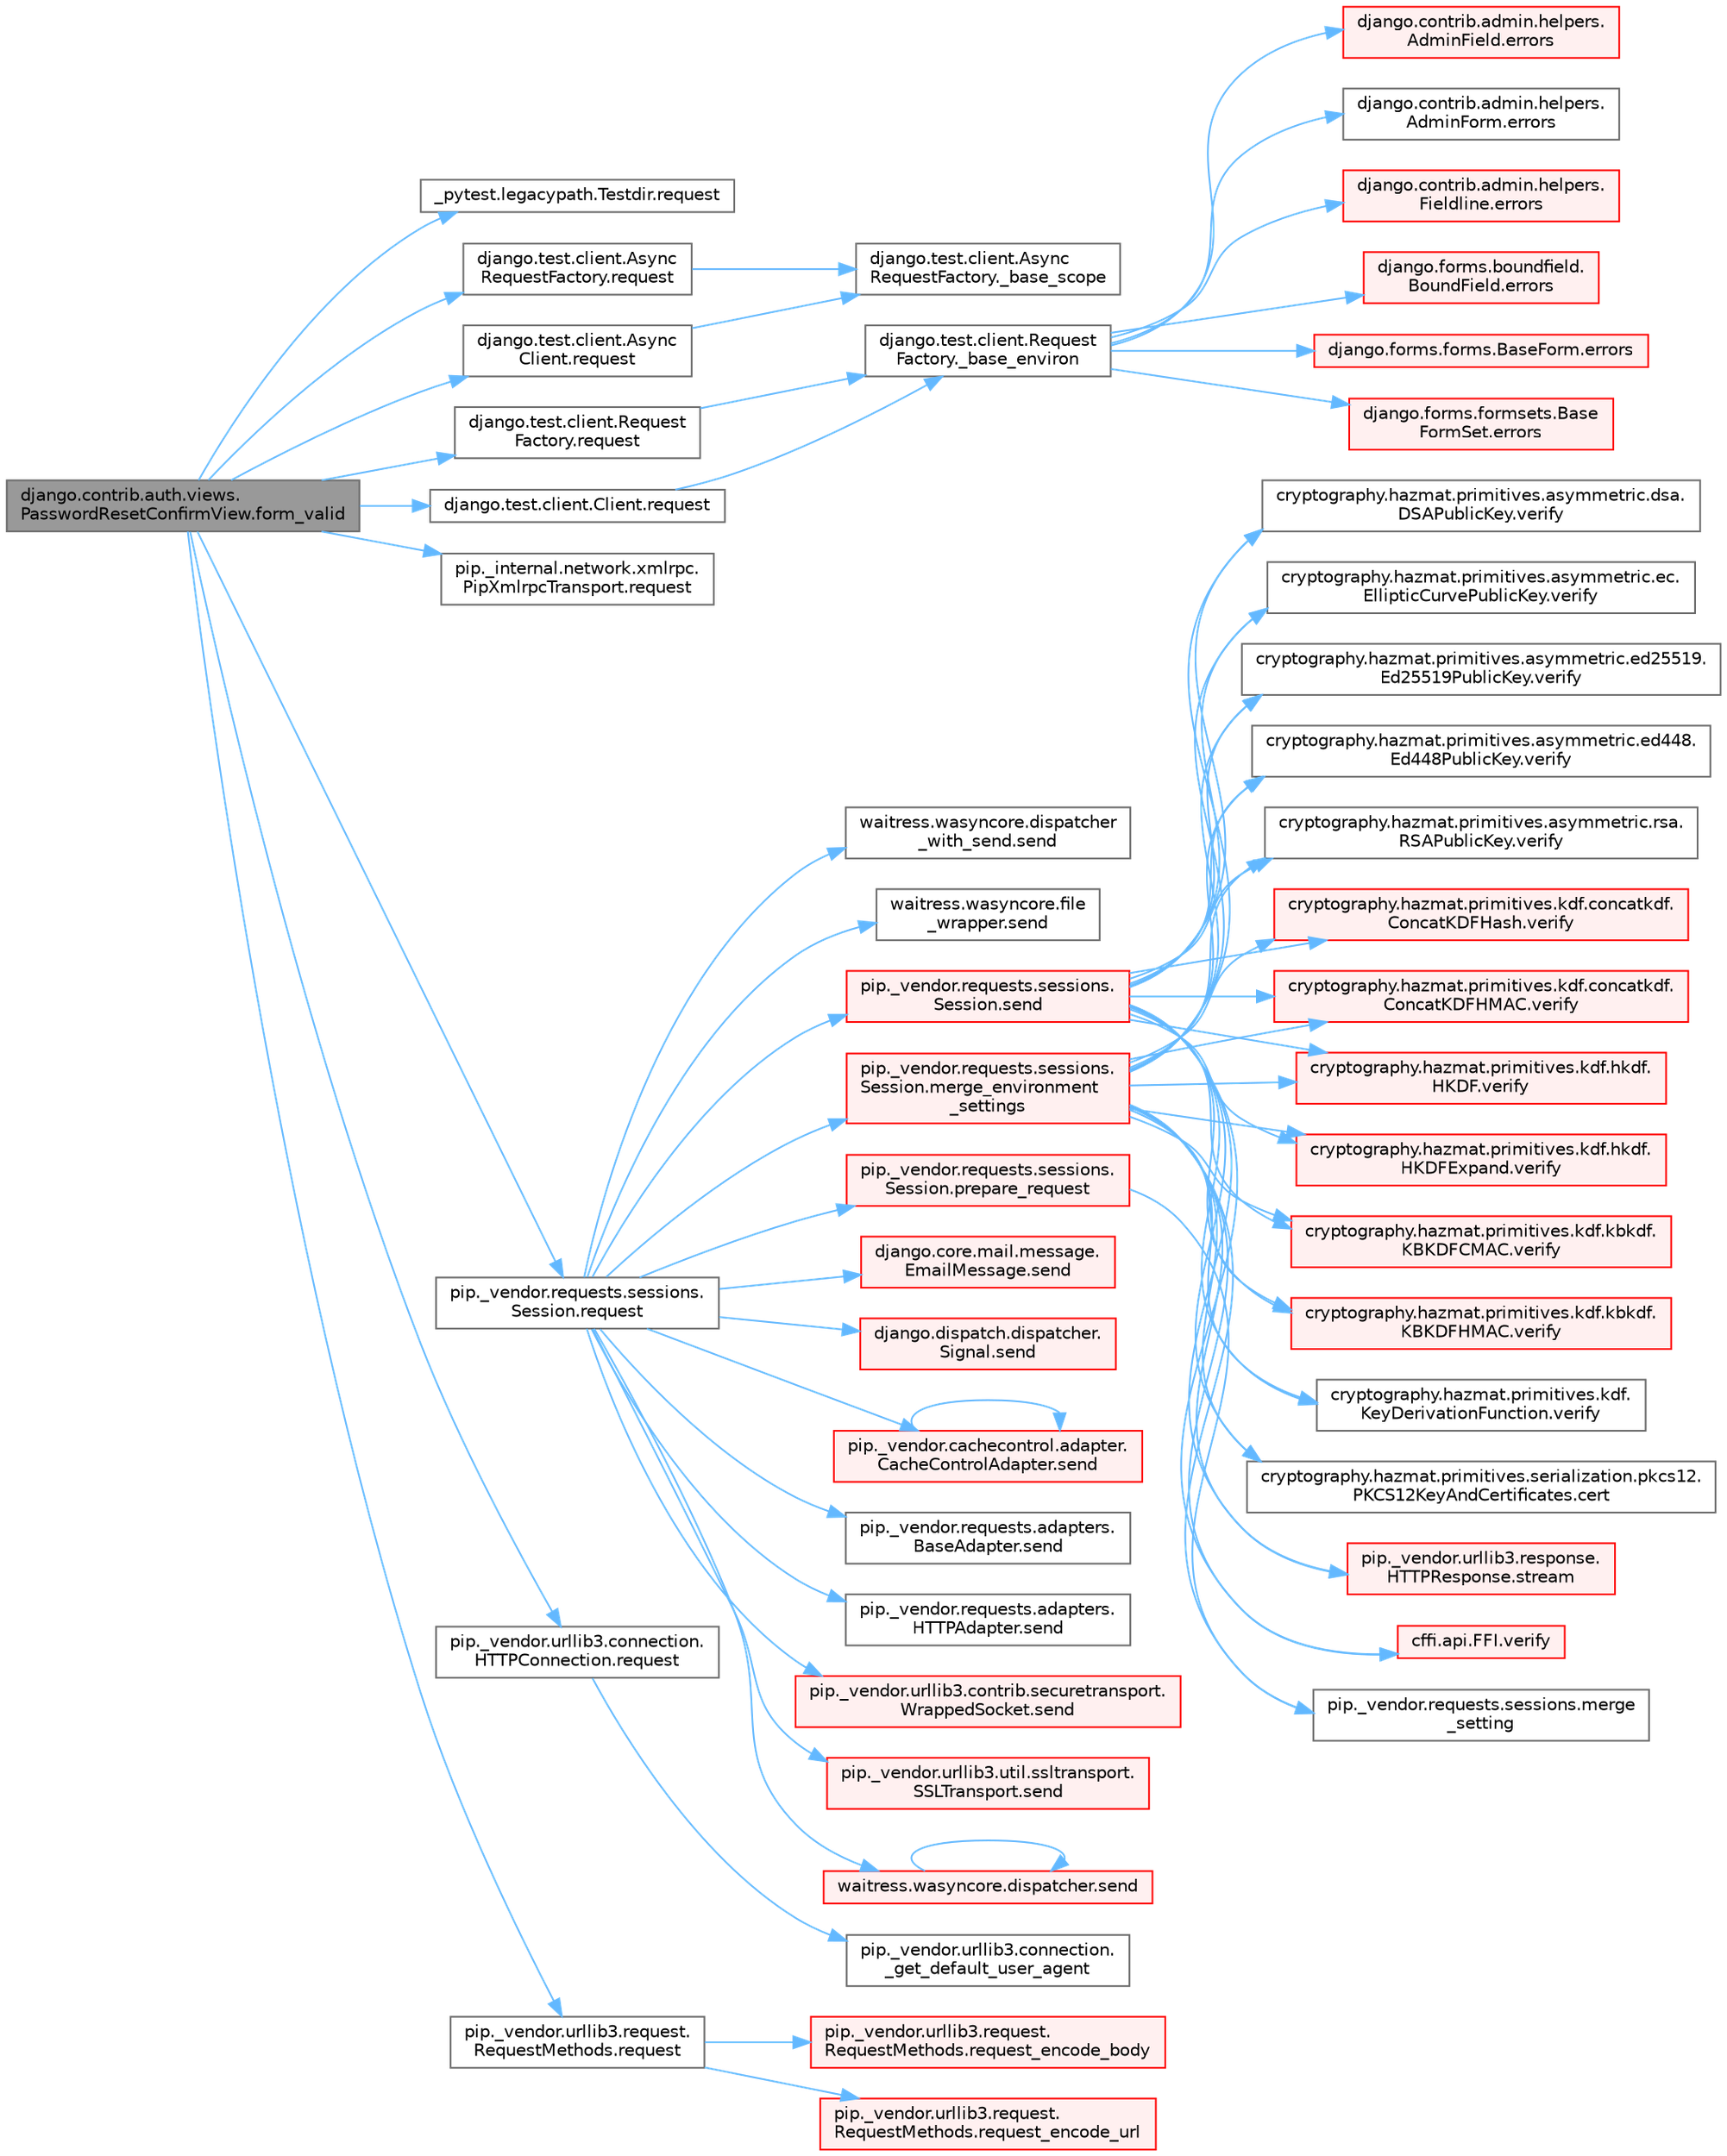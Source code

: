 digraph "django.contrib.auth.views.PasswordResetConfirmView.form_valid"
{
 // LATEX_PDF_SIZE
  bgcolor="transparent";
  edge [fontname=Helvetica,fontsize=10,labelfontname=Helvetica,labelfontsize=10];
  node [fontname=Helvetica,fontsize=10,shape=box,height=0.2,width=0.4];
  rankdir="LR";
  Node1 [id="Node000001",label="django.contrib.auth.views.\lPasswordResetConfirmView.form_valid",height=0.2,width=0.4,color="gray40", fillcolor="grey60", style="filled", fontcolor="black",tooltip=" "];
  Node1 -> Node2 [id="edge1_Node000001_Node000002",color="steelblue1",style="solid",tooltip=" "];
  Node2 [id="Node000002",label="_pytest.legacypath.Testdir.request",height=0.2,width=0.4,color="grey40", fillcolor="white", style="filled",URL="$class__pytest_1_1legacypath_1_1_testdir.html#a0e10c900efcd764da85254119e4d64c4",tooltip=" "];
  Node1 -> Node3 [id="edge2_Node000001_Node000003",color="steelblue1",style="solid",tooltip=" "];
  Node3 [id="Node000003",label="django.test.client.Async\lClient.request",height=0.2,width=0.4,color="grey40", fillcolor="white", style="filled",URL="$classdjango_1_1test_1_1client_1_1_async_client.html#a891cc2f6b81dcf3583bbbde8d21a713a",tooltip=" "];
  Node3 -> Node4 [id="edge3_Node000003_Node000004",color="steelblue1",style="solid",tooltip=" "];
  Node4 [id="Node000004",label="django.test.client.Async\lRequestFactory._base_scope",height=0.2,width=0.4,color="grey40", fillcolor="white", style="filled",URL="$classdjango_1_1test_1_1client_1_1_async_request_factory.html#a0e43cc21668d0a42c46524d5116d8654",tooltip=" "];
  Node1 -> Node5 [id="edge4_Node000001_Node000005",color="steelblue1",style="solid",tooltip=" "];
  Node5 [id="Node000005",label="django.test.client.Async\lRequestFactory.request",height=0.2,width=0.4,color="grey40", fillcolor="white", style="filled",URL="$classdjango_1_1test_1_1client_1_1_async_request_factory.html#aab026845547a4c2d9203b8710b90f6cd",tooltip=" "];
  Node5 -> Node4 [id="edge5_Node000005_Node000004",color="steelblue1",style="solid",tooltip=" "];
  Node1 -> Node6 [id="edge6_Node000001_Node000006",color="steelblue1",style="solid",tooltip=" "];
  Node6 [id="Node000006",label="django.test.client.Client.request",height=0.2,width=0.4,color="grey40", fillcolor="white", style="filled",URL="$classdjango_1_1test_1_1client_1_1_client.html#a2f51c5251142ab6503937051936e33fa",tooltip=" "];
  Node6 -> Node7 [id="edge7_Node000006_Node000007",color="steelblue1",style="solid",tooltip=" "];
  Node7 [id="Node000007",label="django.test.client.Request\lFactory._base_environ",height=0.2,width=0.4,color="grey40", fillcolor="white", style="filled",URL="$classdjango_1_1test_1_1client_1_1_request_factory.html#ab650654b992f4e9fc9e30bd0442973c1",tooltip=" "];
  Node7 -> Node8 [id="edge8_Node000007_Node000008",color="steelblue1",style="solid",tooltip=" "];
  Node8 [id="Node000008",label="django.contrib.admin.helpers.\lAdminField.errors",height=0.2,width=0.4,color="red", fillcolor="#FFF0F0", style="filled",URL="$classdjango_1_1contrib_1_1admin_1_1helpers_1_1_admin_field.html#a2ed7041739e06b7ebeb076401379c675",tooltip=" "];
  Node7 -> Node1820 [id="edge9_Node000007_Node001820",color="steelblue1",style="solid",tooltip=" "];
  Node1820 [id="Node001820",label="django.contrib.admin.helpers.\lAdminForm.errors",height=0.2,width=0.4,color="grey40", fillcolor="white", style="filled",URL="$classdjango_1_1contrib_1_1admin_1_1helpers_1_1_admin_form.html#a3ccc9540a232de721c24f95c26a2b34a",tooltip=" "];
  Node7 -> Node1821 [id="edge10_Node000007_Node001821",color="steelblue1",style="solid",tooltip=" "];
  Node1821 [id="Node001821",label="django.contrib.admin.helpers.\lFieldline.errors",height=0.2,width=0.4,color="red", fillcolor="#FFF0F0", style="filled",URL="$classdjango_1_1contrib_1_1admin_1_1helpers_1_1_fieldline.html#ac0094313ce4b91212414f914a381499d",tooltip=" "];
  Node7 -> Node1822 [id="edge11_Node000007_Node001822",color="steelblue1",style="solid",tooltip=" "];
  Node1822 [id="Node001822",label="django.forms.boundfield.\lBoundField.errors",height=0.2,width=0.4,color="red", fillcolor="#FFF0F0", style="filled",URL="$classdjango_1_1forms_1_1boundfield_1_1_bound_field.html#a47569da22ccdcdd1bb15a2506a0a5f6e",tooltip=" "];
  Node7 -> Node1823 [id="edge12_Node000007_Node001823",color="steelblue1",style="solid",tooltip=" "];
  Node1823 [id="Node001823",label="django.forms.forms.BaseForm.errors",height=0.2,width=0.4,color="red", fillcolor="#FFF0F0", style="filled",URL="$classdjango_1_1forms_1_1forms_1_1_base_form.html#aca47cb75eb6c321d1c429b33eca94d49",tooltip=" "];
  Node7 -> Node1908 [id="edge13_Node000007_Node001908",color="steelblue1",style="solid",tooltip=" "];
  Node1908 [id="Node001908",label="django.forms.formsets.Base\lFormSet.errors",height=0.2,width=0.4,color="red", fillcolor="#FFF0F0", style="filled",URL="$classdjango_1_1forms_1_1formsets_1_1_base_form_set.html#a9e249e2240c3ae2775249e3d3da42020",tooltip=" "];
  Node1 -> Node469 [id="edge14_Node000001_Node000469",color="steelblue1",style="solid",tooltip=" "];
  Node469 [id="Node000469",label="django.test.client.Request\lFactory.request",height=0.2,width=0.4,color="grey40", fillcolor="white", style="filled",URL="$classdjango_1_1test_1_1client_1_1_request_factory.html#adae411ab0df6839c5364b647e4dc63ad",tooltip=" "];
  Node469 -> Node7 [id="edge15_Node000469_Node000007",color="steelblue1",style="solid",tooltip=" "];
  Node1 -> Node470 [id="edge16_Node000001_Node000470",color="steelblue1",style="solid",tooltip=" "];
  Node470 [id="Node000470",label="pip._internal.network.xmlrpc.\lPipXmlrpcTransport.request",height=0.2,width=0.4,color="grey40", fillcolor="white", style="filled",URL="$classpip_1_1__internal_1_1network_1_1xmlrpc_1_1_pip_xmlrpc_transport.html#a91d1ed180fbf8bcc25f6747a72614c5f",tooltip=" "];
  Node1 -> Node471 [id="edge17_Node000001_Node000471",color="steelblue1",style="solid",tooltip=" "];
  Node471 [id="Node000471",label="pip._vendor.requests.sessions.\lSession.request",height=0.2,width=0.4,color="grey40", fillcolor="white", style="filled",URL="$classpip_1_1__vendor_1_1requests_1_1sessions_1_1_session.html#a3dddfa16e93faa1a1a553936d913482b",tooltip=" "];
  Node471 -> Node472 [id="edge18_Node000471_Node000472",color="steelblue1",style="solid",tooltip=" "];
  Node472 [id="Node000472",label="pip._vendor.requests.sessions.\lSession.merge_environment\l_settings",height=0.2,width=0.4,color="red", fillcolor="#FFF0F0", style="filled",URL="$classpip_1_1__vendor_1_1requests_1_1sessions_1_1_session.html#a1bbc07ae0fd8434a0ae651e3eb482be0",tooltip=" "];
  Node472 -> Node473 [id="edge19_Node000472_Node000473",color="steelblue1",style="solid",tooltip=" "];
  Node473 [id="Node000473",label="cryptography.hazmat.primitives.serialization.pkcs12.\lPKCS12KeyAndCertificates.cert",height=0.2,width=0.4,color="grey40", fillcolor="white", style="filled",URL="$classcryptography_1_1hazmat_1_1primitives_1_1serialization_1_1pkcs12_1_1_p_k_c_s12_key_and_certificates.html#a7a1d98fee8ed8175805ab085c9ecb5e0",tooltip=" "];
  Node472 -> Node474 [id="edge20_Node000472_Node000474",color="steelblue1",style="solid",tooltip=" "];
  Node474 [id="Node000474",label="pip._vendor.requests.sessions.merge\l_setting",height=0.2,width=0.4,color="grey40", fillcolor="white", style="filled",URL="$namespacepip_1_1__vendor_1_1requests_1_1sessions.html#a2ff5e46d93c274334e41f4544e9eda84",tooltip=" "];
  Node472 -> Node202 [id="edge21_Node000472_Node000202",color="steelblue1",style="solid",tooltip=" "];
  Node202 [id="Node000202",label="pip._vendor.urllib3.response.\lHTTPResponse.stream",height=0.2,width=0.4,color="red", fillcolor="#FFF0F0", style="filled",URL="$classpip_1_1__vendor_1_1urllib3_1_1response_1_1_h_t_t_p_response.html#a8d802b25f09dd341838a1d631ffc4f62",tooltip=" "];
  Node472 -> Node475 [id="edge22_Node000472_Node000475",color="steelblue1",style="solid",tooltip=" "];
  Node475 [id="Node000475",label="cffi.api.FFI.verify",height=0.2,width=0.4,color="red", fillcolor="#FFF0F0", style="filled",URL="$classcffi_1_1api_1_1_f_f_i.html#ac05cd4cf779cb85543c4cd5fa8a6d333",tooltip=" "];
  Node472 -> Node477 [id="edge23_Node000472_Node000477",color="steelblue1",style="solid",tooltip=" "];
  Node477 [id="Node000477",label="cryptography.hazmat.primitives.asymmetric.dsa.\lDSAPublicKey.verify",height=0.2,width=0.4,color="grey40", fillcolor="white", style="filled",URL="$classcryptography_1_1hazmat_1_1primitives_1_1asymmetric_1_1dsa_1_1_d_s_a_public_key.html#ad0552a7e074dda3d2486b6e918cfc9d8",tooltip=" "];
  Node472 -> Node478 [id="edge24_Node000472_Node000478",color="steelblue1",style="solid",tooltip=" "];
  Node478 [id="Node000478",label="cryptography.hazmat.primitives.asymmetric.ec.\lEllipticCurvePublicKey.verify",height=0.2,width=0.4,color="grey40", fillcolor="white", style="filled",URL="$classcryptography_1_1hazmat_1_1primitives_1_1asymmetric_1_1ec_1_1_elliptic_curve_public_key.html#a7f75c00034242b7ae917b567db16bf60",tooltip=" "];
  Node472 -> Node479 [id="edge25_Node000472_Node000479",color="steelblue1",style="solid",tooltip=" "];
  Node479 [id="Node000479",label="cryptography.hazmat.primitives.asymmetric.ed25519.\lEd25519PublicKey.verify",height=0.2,width=0.4,color="grey40", fillcolor="white", style="filled",URL="$classcryptography_1_1hazmat_1_1primitives_1_1asymmetric_1_1ed25519_1_1_ed25519_public_key.html#a23d01b9908cadb1f6765bd6792371c80",tooltip=" "];
  Node472 -> Node480 [id="edge26_Node000472_Node000480",color="steelblue1",style="solid",tooltip=" "];
  Node480 [id="Node000480",label="cryptography.hazmat.primitives.asymmetric.ed448.\lEd448PublicKey.verify",height=0.2,width=0.4,color="grey40", fillcolor="white", style="filled",URL="$classcryptography_1_1hazmat_1_1primitives_1_1asymmetric_1_1ed448_1_1_ed448_public_key.html#a34d2a2d64f969ef56c2cb67994bacf86",tooltip=" "];
  Node472 -> Node481 [id="edge27_Node000472_Node000481",color="steelblue1",style="solid",tooltip=" "];
  Node481 [id="Node000481",label="cryptography.hazmat.primitives.asymmetric.rsa.\lRSAPublicKey.verify",height=0.2,width=0.4,color="grey40", fillcolor="white", style="filled",URL="$classcryptography_1_1hazmat_1_1primitives_1_1asymmetric_1_1rsa_1_1_r_s_a_public_key.html#a8c3715fa7e1b4a8bfd89482e40f1fe53",tooltip=" "];
  Node472 -> Node482 [id="edge28_Node000472_Node000482",color="steelblue1",style="solid",tooltip=" "];
  Node482 [id="Node000482",label="cryptography.hazmat.primitives.kdf.concatkdf.\lConcatKDFHash.verify",height=0.2,width=0.4,color="red", fillcolor="#FFF0F0", style="filled",URL="$classcryptography_1_1hazmat_1_1primitives_1_1kdf_1_1concatkdf_1_1_concat_k_d_f_hash.html#a872e664133e0cc33672c6fa5929f0bf8",tooltip=" "];
  Node472 -> Node507 [id="edge29_Node000472_Node000507",color="steelblue1",style="solid",tooltip=" "];
  Node507 [id="Node000507",label="cryptography.hazmat.primitives.kdf.concatkdf.\lConcatKDFHMAC.verify",height=0.2,width=0.4,color="red", fillcolor="#FFF0F0", style="filled",URL="$classcryptography_1_1hazmat_1_1primitives_1_1kdf_1_1concatkdf_1_1_concat_k_d_f_h_m_a_c.html#aa6a81903e1b96874301933bc996c78bd",tooltip=" "];
  Node472 -> Node508 [id="edge30_Node000472_Node000508",color="steelblue1",style="solid",tooltip=" "];
  Node508 [id="Node000508",label="cryptography.hazmat.primitives.kdf.hkdf.\lHKDF.verify",height=0.2,width=0.4,color="red", fillcolor="#FFF0F0", style="filled",URL="$classcryptography_1_1hazmat_1_1primitives_1_1kdf_1_1hkdf_1_1_h_k_d_f.html#a7ac8bf663d79e3c30b68d44331902304",tooltip=" "];
  Node472 -> Node509 [id="edge31_Node000472_Node000509",color="steelblue1",style="solid",tooltip=" "];
  Node509 [id="Node000509",label="cryptography.hazmat.primitives.kdf.hkdf.\lHKDFExpand.verify",height=0.2,width=0.4,color="red", fillcolor="#FFF0F0", style="filled",URL="$classcryptography_1_1hazmat_1_1primitives_1_1kdf_1_1hkdf_1_1_h_k_d_f_expand.html#a74f916e6649372a432769965a7e01fea",tooltip=" "];
  Node472 -> Node510 [id="edge32_Node000472_Node000510",color="steelblue1",style="solid",tooltip=" "];
  Node510 [id="Node000510",label="cryptography.hazmat.primitives.kdf.kbkdf.\lKBKDFCMAC.verify",height=0.2,width=0.4,color="red", fillcolor="#FFF0F0", style="filled",URL="$classcryptography_1_1hazmat_1_1primitives_1_1kdf_1_1kbkdf_1_1_k_b_k_d_f_c_m_a_c.html#ab97e9dff30b4fe2752f1457c582fb0e3",tooltip=" "];
  Node472 -> Node511 [id="edge33_Node000472_Node000511",color="steelblue1",style="solid",tooltip=" "];
  Node511 [id="Node000511",label="cryptography.hazmat.primitives.kdf.kbkdf.\lKBKDFHMAC.verify",height=0.2,width=0.4,color="red", fillcolor="#FFF0F0", style="filled",URL="$classcryptography_1_1hazmat_1_1primitives_1_1kdf_1_1kbkdf_1_1_k_b_k_d_f_h_m_a_c.html#a34c59907c93650471d5ef56197cc0522",tooltip=" "];
  Node472 -> Node512 [id="edge34_Node000472_Node000512",color="steelblue1",style="solid",tooltip=" "];
  Node512 [id="Node000512",label="cryptography.hazmat.primitives.kdf.\lKeyDerivationFunction.verify",height=0.2,width=0.4,color="grey40", fillcolor="white", style="filled",URL="$classcryptography_1_1hazmat_1_1primitives_1_1kdf_1_1_key_derivation_function.html#a912c825e0afe5192c266fa35e5a75095",tooltip=" "];
  Node471 -> Node4449 [id="edge35_Node000471_Node004449",color="steelblue1",style="solid",tooltip=" "];
  Node4449 [id="Node004449",label="pip._vendor.requests.sessions.\lSession.prepare_request",height=0.2,width=0.4,color="red", fillcolor="#FFF0F0", style="filled",URL="$classpip_1_1__vendor_1_1requests_1_1sessions_1_1_session.html#a486c476ce9c610313da438d9fbd53f7b",tooltip=" "];
  Node4449 -> Node474 [id="edge36_Node004449_Node000474",color="steelblue1",style="solid",tooltip=" "];
  Node471 -> Node4325 [id="edge37_Node000471_Node004325",color="steelblue1",style="solid",tooltip=" "];
  Node4325 [id="Node004325",label="django.core.mail.message.\lEmailMessage.send",height=0.2,width=0.4,color="red", fillcolor="#FFF0F0", style="filled",URL="$classdjango_1_1core_1_1mail_1_1message_1_1_email_message.html#a18fd6d168e6aa27742a4057b4ab9b439",tooltip=" "];
  Node471 -> Node4329 [id="edge38_Node000471_Node004329",color="steelblue1",style="solid",tooltip=" "];
  Node4329 [id="Node004329",label="django.dispatch.dispatcher.\lSignal.send",height=0.2,width=0.4,color="red", fillcolor="#FFF0F0", style="filled",URL="$classdjango_1_1dispatch_1_1dispatcher_1_1_signal.html#a065269c5c5f8d45e7b902dda3245bdbb",tooltip=" "];
  Node471 -> Node4332 [id="edge39_Node000471_Node004332",color="steelblue1",style="solid",tooltip=" "];
  Node4332 [id="Node004332",label="pip._vendor.cachecontrol.adapter.\lCacheControlAdapter.send",height=0.2,width=0.4,color="red", fillcolor="#FFF0F0", style="filled",URL="$classpip_1_1__vendor_1_1cachecontrol_1_1adapter_1_1_cache_control_adapter.html#a7f846578832fd1a27f921f7466b4d2fa",tooltip=" "];
  Node4332 -> Node4332 [id="edge40_Node004332_Node004332",color="steelblue1",style="solid",tooltip=" "];
  Node471 -> Node4335 [id="edge41_Node000471_Node004335",color="steelblue1",style="solid",tooltip=" "];
  Node4335 [id="Node004335",label="pip._vendor.requests.adapters.\lBaseAdapter.send",height=0.2,width=0.4,color="grey40", fillcolor="white", style="filled",URL="$classpip_1_1__vendor_1_1requests_1_1adapters_1_1_base_adapter.html#a71b96d00d14b1eb64886afb3d5a6e2b0",tooltip=" "];
  Node471 -> Node4336 [id="edge42_Node000471_Node004336",color="steelblue1",style="solid",tooltip=" "];
  Node4336 [id="Node004336",label="pip._vendor.requests.adapters.\lHTTPAdapter.send",height=0.2,width=0.4,color="grey40", fillcolor="white", style="filled",URL="$classpip_1_1__vendor_1_1requests_1_1adapters_1_1_h_t_t_p_adapter.html#aa75dd0f80148babfc8b50bbc9a504e8d",tooltip=" "];
  Node471 -> Node4337 [id="edge43_Node000471_Node004337",color="steelblue1",style="solid",tooltip=" "];
  Node4337 [id="Node004337",label="pip._vendor.requests.sessions.\lSession.send",height=0.2,width=0.4,color="red", fillcolor="#FFF0F0", style="filled",URL="$classpip_1_1__vendor_1_1requests_1_1sessions_1_1_session.html#ac53877008b8d3c6901be36033885124c",tooltip=" "];
  Node4337 -> Node473 [id="edge44_Node004337_Node000473",color="steelblue1",style="solid",tooltip=" "];
  Node4337 -> Node202 [id="edge45_Node004337_Node000202",color="steelblue1",style="solid",tooltip=" "];
  Node4337 -> Node475 [id="edge46_Node004337_Node000475",color="steelblue1",style="solid",tooltip=" "];
  Node4337 -> Node477 [id="edge47_Node004337_Node000477",color="steelblue1",style="solid",tooltip=" "];
  Node4337 -> Node478 [id="edge48_Node004337_Node000478",color="steelblue1",style="solid",tooltip=" "];
  Node4337 -> Node479 [id="edge49_Node004337_Node000479",color="steelblue1",style="solid",tooltip=" "];
  Node4337 -> Node480 [id="edge50_Node004337_Node000480",color="steelblue1",style="solid",tooltip=" "];
  Node4337 -> Node481 [id="edge51_Node004337_Node000481",color="steelblue1",style="solid",tooltip=" "];
  Node4337 -> Node482 [id="edge52_Node004337_Node000482",color="steelblue1",style="solid",tooltip=" "];
  Node4337 -> Node507 [id="edge53_Node004337_Node000507",color="steelblue1",style="solid",tooltip=" "];
  Node4337 -> Node508 [id="edge54_Node004337_Node000508",color="steelblue1",style="solid",tooltip=" "];
  Node4337 -> Node509 [id="edge55_Node004337_Node000509",color="steelblue1",style="solid",tooltip=" "];
  Node4337 -> Node510 [id="edge56_Node004337_Node000510",color="steelblue1",style="solid",tooltip=" "];
  Node4337 -> Node511 [id="edge57_Node004337_Node000511",color="steelblue1",style="solid",tooltip=" "];
  Node4337 -> Node512 [id="edge58_Node004337_Node000512",color="steelblue1",style="solid",tooltip=" "];
  Node471 -> Node4342 [id="edge59_Node000471_Node004342",color="steelblue1",style="solid",tooltip=" "];
  Node4342 [id="Node004342",label="pip._vendor.urllib3.contrib.securetransport.\lWrappedSocket.send",height=0.2,width=0.4,color="red", fillcolor="#FFF0F0", style="filled",URL="$classpip_1_1__vendor_1_1urllib3_1_1contrib_1_1securetransport_1_1_wrapped_socket.html#afefa6637ff2836086372e94b4872b076",tooltip=" "];
  Node471 -> Node4344 [id="edge60_Node000471_Node004344",color="steelblue1",style="solid",tooltip=" "];
  Node4344 [id="Node004344",label="pip._vendor.urllib3.util.ssltransport.\lSSLTransport.send",height=0.2,width=0.4,color="red", fillcolor="#FFF0F0", style="filled",URL="$classpip_1_1__vendor_1_1urllib3_1_1util_1_1ssltransport_1_1_s_s_l_transport.html#ae07b4d8069dbc1dab07b52db5acdb71a",tooltip=" "];
  Node471 -> Node4345 [id="edge61_Node000471_Node004345",color="steelblue1",style="solid",tooltip=" "];
  Node4345 [id="Node004345",label="waitress.wasyncore.dispatcher.send",height=0.2,width=0.4,color="red", fillcolor="#FFF0F0", style="filled",URL="$classwaitress_1_1wasyncore_1_1dispatcher.html#aa36a1d97600508f07138eab0658775c9",tooltip=" "];
  Node4345 -> Node4345 [id="edge62_Node004345_Node004345",color="steelblue1",style="solid",tooltip=" "];
  Node471 -> Node4346 [id="edge63_Node000471_Node004346",color="steelblue1",style="solid",tooltip=" "];
  Node4346 [id="Node004346",label="waitress.wasyncore.dispatcher\l_with_send.send",height=0.2,width=0.4,color="grey40", fillcolor="white", style="filled",URL="$classwaitress_1_1wasyncore_1_1dispatcher__with__send.html#a47052361f8df52adae77154c5ac2e95d",tooltip=" "];
  Node471 -> Node4347 [id="edge64_Node000471_Node004347",color="steelblue1",style="solid",tooltip=" "];
  Node4347 [id="Node004347",label="waitress.wasyncore.file\l_wrapper.send",height=0.2,width=0.4,color="grey40", fillcolor="white", style="filled",URL="$classwaitress_1_1wasyncore_1_1file__wrapper.html#a3db1f84334179b63edb654a8da19820c",tooltip=" "];
  Node1 -> Node987 [id="edge65_Node000001_Node000987",color="steelblue1",style="solid",tooltip=" "];
  Node987 [id="Node000987",label="pip._vendor.urllib3.connection.\lHTTPConnection.request",height=0.2,width=0.4,color="grey40", fillcolor="white", style="filled",URL="$classpip_1_1__vendor_1_1urllib3_1_1connection_1_1_h_t_t_p_connection.html#a67e552c4d242e4169bdf7319269a417f",tooltip=" "];
  Node987 -> Node988 [id="edge66_Node000987_Node000988",color="steelblue1",style="solid",tooltip=" "];
  Node988 [id="Node000988",label="pip._vendor.urllib3.connection.\l_get_default_user_agent",height=0.2,width=0.4,color="grey40", fillcolor="white", style="filled",URL="$namespacepip_1_1__vendor_1_1urllib3_1_1connection.html#a470b189321329d9264e7756710ba9ae2",tooltip=" "];
  Node1 -> Node989 [id="edge67_Node000001_Node000989",color="steelblue1",style="solid",tooltip=" "];
  Node989 [id="Node000989",label="pip._vendor.urllib3.request.\lRequestMethods.request",height=0.2,width=0.4,color="grey40", fillcolor="white", style="filled",URL="$classpip_1_1__vendor_1_1urllib3_1_1request_1_1_request_methods.html#a73541f2f0edc7df7413b043e33c69e7f",tooltip=" "];
  Node989 -> Node990 [id="edge68_Node000989_Node000990",color="steelblue1",style="solid",tooltip=" "];
  Node990 [id="Node000990",label="pip._vendor.urllib3.request.\lRequestMethods.request_encode_body",height=0.2,width=0.4,color="red", fillcolor="#FFF0F0", style="filled",URL="$classpip_1_1__vendor_1_1urllib3_1_1request_1_1_request_methods.html#a2c8e6a574936ea1059cda06ae71793fc",tooltip=" "];
  Node989 -> Node1029 [id="edge69_Node000989_Node001029",color="steelblue1",style="solid",tooltip=" "];
  Node1029 [id="Node001029",label="pip._vendor.urllib3.request.\lRequestMethods.request_encode_url",height=0.2,width=0.4,color="red", fillcolor="#FFF0F0", style="filled",URL="$classpip_1_1__vendor_1_1urllib3_1_1request_1_1_request_methods.html#a364d38202ff4ab728e7bad368e74a431",tooltip=" "];
}
